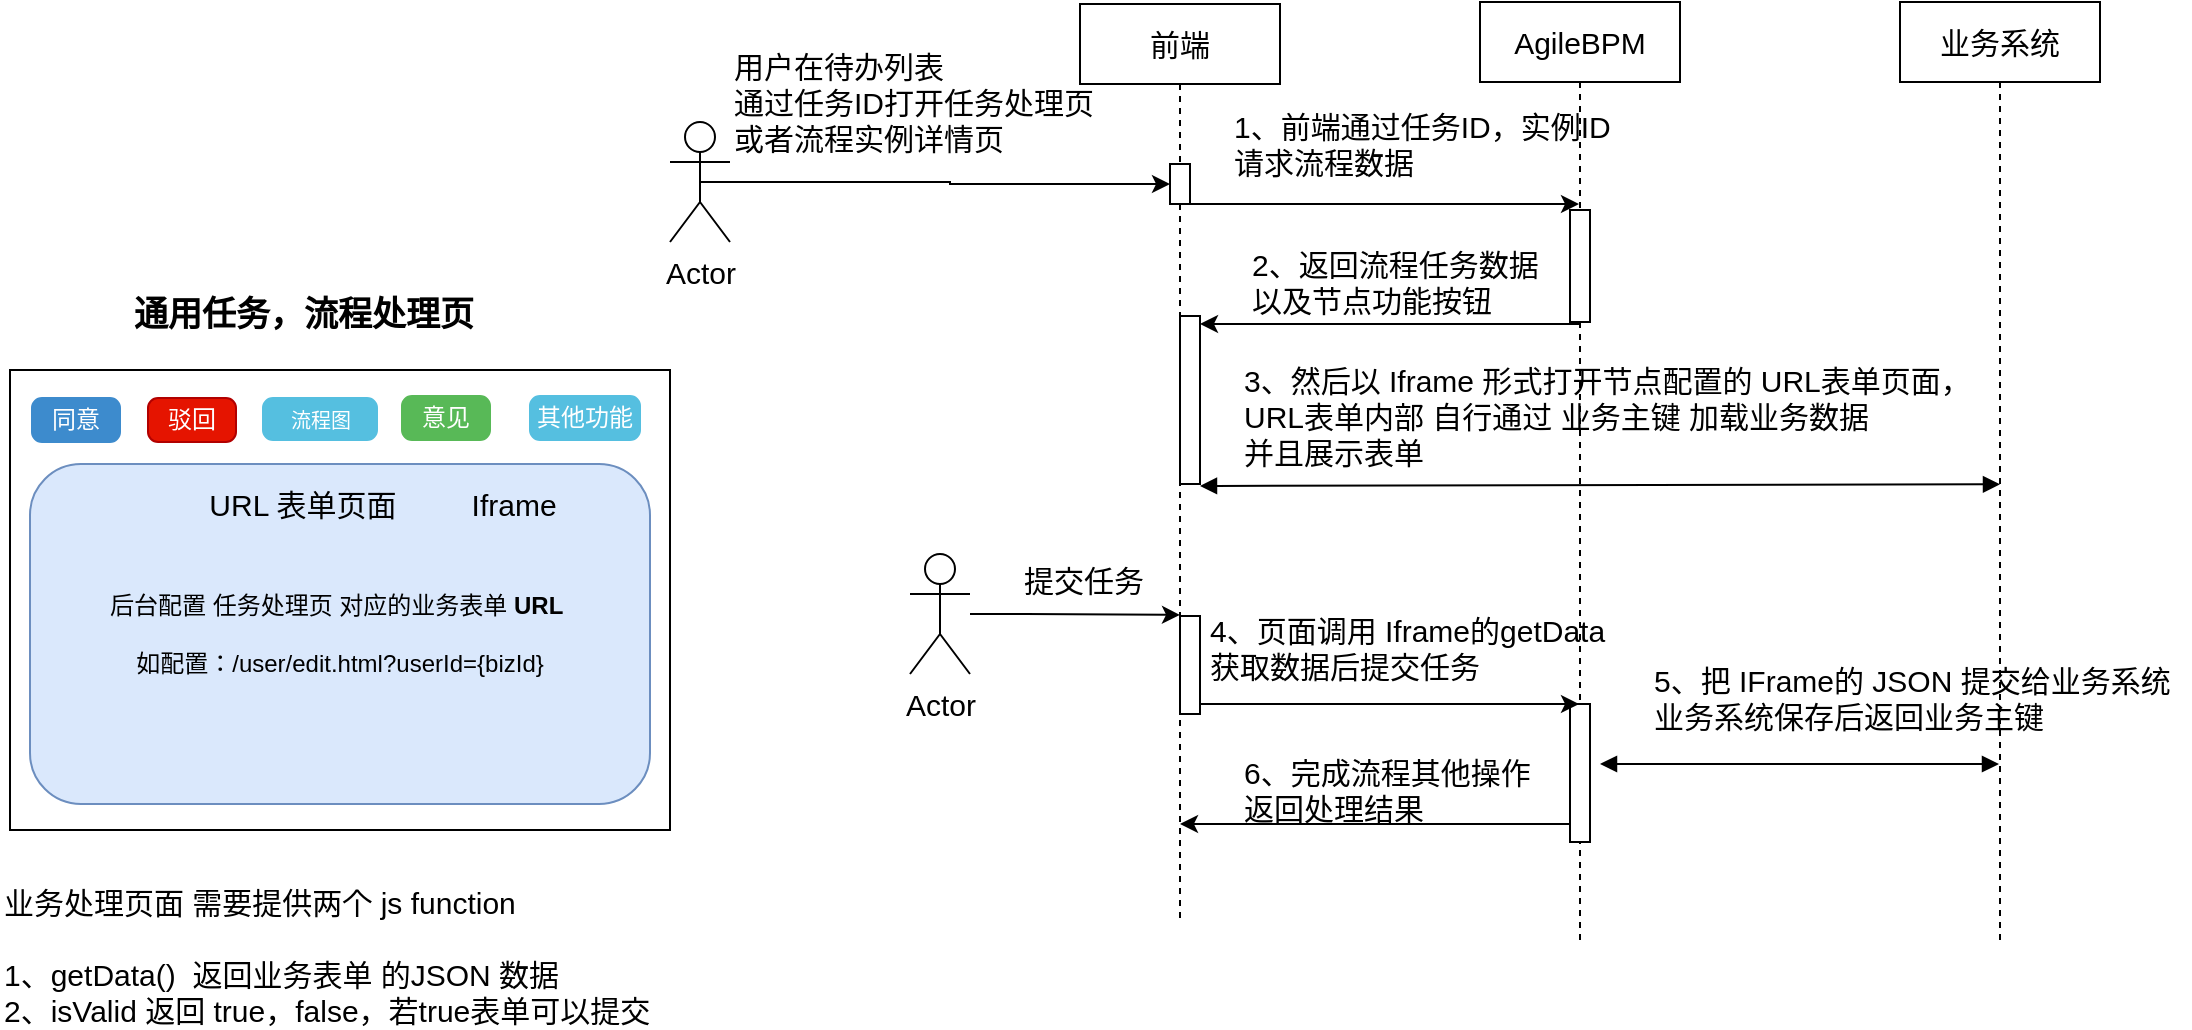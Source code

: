 <mxfile version="11.0.7" type="github"><diagram name="Page-1" id="e7e014a7-5840-1c2e-5031-d8a46d1fe8dd"><mxGraphModel dx="1269" dy="705" grid="1" gridSize="10" guides="1" tooltips="1" connect="1" arrows="1" fold="1" page="1" pageScale="1" pageWidth="1169" pageHeight="826" background="#ffffff" math="0" shadow="0"><root><mxCell id="0"/><mxCell id="1" parent="0"/><mxCell id="DzRoKbdPC8WEKwd6Y2fY-42" value="" style="rounded=0;whiteSpace=wrap;html=1;" vertex="1" parent="1"><mxGeometry x="40" y="303" width="330" height="230" as="geometry"/></mxCell><mxCell id="DzRoKbdPC8WEKwd6Y2fY-43" value="&lt;b&gt;&lt;font style=&quot;font-size: 17px&quot;&gt;通用任务，流程处理页&lt;/font&gt;&lt;/b&gt;" style="text;html=1;resizable=0;points=[];autosize=1;align=left;verticalAlign=top;spacingTop=-4;" vertex="1" parent="1"><mxGeometry x="100" y="263" width="190" height="20" as="geometry"/></mxCell><mxCell id="DzRoKbdPC8WEKwd6Y2fY-45" value="后台配置 任务处理页 对应的业务表单&lt;b&gt; URL&amp;nbsp;&lt;/b&gt;&lt;br&gt;&lt;br&gt;如配置：/user/edit.html?userId={bizId}" style="rounded=1;whiteSpace=wrap;html=1;fillColor=#dae8fc;strokeColor=#6c8ebf;" vertex="1" parent="1"><mxGeometry x="50" y="350" width="310" height="170" as="geometry"/></mxCell><mxCell id="DzRoKbdPC8WEKwd6Y2fY-52" value="业务处理页面 需要提供两个 js function&lt;br style=&quot;font-size: 15px;&quot;&gt;&lt;br style=&quot;font-size: 15px;&quot;&gt;1、getData()&amp;nbsp; 返回业务表单 的JSON 数据&lt;br style=&quot;font-size: 15px;&quot;&gt;2、isValid 返回 true，false，若true表单可以提交" style="text;html=1;resizable=0;points=[];autosize=1;align=left;verticalAlign=middle;spacingTop=-4;fontSize=15;" vertex="1" parent="1"><mxGeometry x="35" y="568" width="270" height="60" as="geometry"/></mxCell><mxCell id="DzRoKbdPC8WEKwd6Y2fY-61" value="" style="group" vertex="1" connectable="0" parent="1"><mxGeometry x="51" y="315" width="304" height="24" as="geometry"/></mxCell><mxCell id="DzRoKbdPC8WEKwd6Y2fY-54" value="其他功能" style="html=1;shadow=0;dashed=0;shape=mxgraph.bootstrap.rrect;rSize=5;fillColor=#55BFE0;align=center;strokeColor=#55BFE0;fontColor=#ffffff;fontSize=12;whiteSpace=wrap;" vertex="1" parent="DzRoKbdPC8WEKwd6Y2fY-61"><mxGeometry x="249" y="1" width="55" height="22" as="geometry"/></mxCell><mxCell id="DzRoKbdPC8WEKwd6Y2fY-56" value="驳回" style="html=1;shadow=0;dashed=0;shape=mxgraph.bootstrap.rrect;rSize=5;fillColor=#e51400;align=center;strokeColor=#B20000;fontColor=#ffffff;fontSize=12;whiteSpace=wrap;" vertex="1" parent="DzRoKbdPC8WEKwd6Y2fY-61"><mxGeometry x="58" y="2" width="44" height="22" as="geometry"/></mxCell><mxCell id="DzRoKbdPC8WEKwd6Y2fY-57" value="意见" style="html=1;shadow=0;dashed=0;shape=mxgraph.bootstrap.rrect;rSize=5;fillColor=#58B957;align=center;strokeColor=#58B957;fontColor=#ffffff;fontSize=12;whiteSpace=wrap;" vertex="1" parent="DzRoKbdPC8WEKwd6Y2fY-61"><mxGeometry x="185" y="1" width="44" height="22" as="geometry"/></mxCell><mxCell id="DzRoKbdPC8WEKwd6Y2fY-58" value="流程图" style="html=1;shadow=0;dashed=0;shape=mxgraph.bootstrap.rrect;rSize=5;fillColor=#55BFE0;align=center;strokeColor=#55BFE0;fontColor=#ffffff;fontSize=10;whiteSpace=wrap;" vertex="1" parent="DzRoKbdPC8WEKwd6Y2fY-61"><mxGeometry x="115.5" y="2" width="57" height="21" as="geometry"/></mxCell><mxCell id="DzRoKbdPC8WEKwd6Y2fY-60" value="同意" style="html=1;shadow=0;dashed=0;shape=mxgraph.bootstrap.rrect;rSize=5;fillColor=#3D8BCD;align=center;strokeColor=#3D8BCD;fontColor=#ffffff;fontSize=12;whiteSpace=wrap;" vertex="1" parent="DzRoKbdPC8WEKwd6Y2fY-61"><mxGeometry y="2" width="44" height="22" as="geometry"/></mxCell><mxCell id="DzRoKbdPC8WEKwd6Y2fY-62" value="URL 表单页面&amp;nbsp; &amp;nbsp; &amp;nbsp; &amp;nbsp; &amp;nbsp;Iframe" style="text;html=1;strokeColor=none;fillColor=none;align=center;verticalAlign=middle;whiteSpace=wrap;rounded=0;fontSize=15;" vertex="1" parent="1"><mxGeometry x="133" y="360" width="187" height="20" as="geometry"/></mxCell><mxCell id="DzRoKbdPC8WEKwd6Y2fY-70" style="edgeStyle=orthogonalEdgeStyle;rounded=0;orthogonalLoop=1;jettySize=auto;html=1;fontSize=15;" edge="1" parent="1" source="DzRoKbdPC8WEKwd6Y2fY-63" target="DzRoKbdPC8WEKwd6Y2fY-64"><mxGeometry relative="1" as="geometry"><Array as="points"><mxPoint x="725" y="220"/><mxPoint x="725" y="220"/></Array></mxGeometry></mxCell><mxCell id="DzRoKbdPC8WEKwd6Y2fY-63" value="前端" style="shape=umlLifeline;perimeter=lifelinePerimeter;whiteSpace=wrap;html=1;container=1;collapsible=0;recursiveResize=0;outlineConnect=0;fontSize=15;" vertex="1" parent="1"><mxGeometry x="575" y="120" width="100" height="460" as="geometry"/></mxCell><mxCell id="DzRoKbdPC8WEKwd6Y2fY-71" value="" style="html=1;points=[];perimeter=orthogonalPerimeter;fontSize=15;" vertex="1" parent="DzRoKbdPC8WEKwd6Y2fY-63"><mxGeometry x="45" y="80" width="10" height="20" as="geometry"/></mxCell><mxCell id="DzRoKbdPC8WEKwd6Y2fY-77" value="" style="html=1;points=[];perimeter=orthogonalPerimeter;fontSize=15;" vertex="1" parent="DzRoKbdPC8WEKwd6Y2fY-63"><mxGeometry x="50" y="156" width="10" height="84" as="geometry"/></mxCell><mxCell id="DzRoKbdPC8WEKwd6Y2fY-84" value="" style="endArrow=block;startArrow=block;endFill=1;startFill=1;html=1;fontSize=15;entryX=0.5;entryY=0.512;entryDx=0;entryDy=0;entryPerimeter=0;" edge="1" parent="DzRoKbdPC8WEKwd6Y2fY-63" target="DzRoKbdPC8WEKwd6Y2fY-65"><mxGeometry width="160" relative="1" as="geometry"><mxPoint x="60" y="241" as="sourcePoint"/><mxPoint x="220" y="241" as="targetPoint"/></mxGeometry></mxCell><mxCell id="DzRoKbdPC8WEKwd6Y2fY-92" value="" style="html=1;points=[];perimeter=orthogonalPerimeter;fontSize=15;" vertex="1" parent="DzRoKbdPC8WEKwd6Y2fY-63"><mxGeometry x="50" y="306" width="10" height="49" as="geometry"/></mxCell><mxCell id="DzRoKbdPC8WEKwd6Y2fY-64" value="AgileBPM" style="shape=umlLifeline;perimeter=lifelinePerimeter;whiteSpace=wrap;html=1;container=1;collapsible=0;recursiveResize=0;outlineConnect=0;fontSize=15;" vertex="1" parent="1"><mxGeometry x="775" y="119" width="100" height="471" as="geometry"/></mxCell><mxCell id="DzRoKbdPC8WEKwd6Y2fY-73" value="" style="html=1;points=[];perimeter=orthogonalPerimeter;fontSize=15;" vertex="1" parent="DzRoKbdPC8WEKwd6Y2fY-64"><mxGeometry x="45" y="104" width="10" height="56" as="geometry"/></mxCell><mxCell id="DzRoKbdPC8WEKwd6Y2fY-95" value="" style="html=1;points=[];perimeter=orthogonalPerimeter;fontSize=15;" vertex="1" parent="DzRoKbdPC8WEKwd6Y2fY-64"><mxGeometry x="45" y="351" width="10" height="69" as="geometry"/></mxCell><mxCell id="DzRoKbdPC8WEKwd6Y2fY-97" value="" style="endArrow=block;startArrow=block;endFill=1;startFill=1;html=1;fontSize=15;" edge="1" parent="DzRoKbdPC8WEKwd6Y2fY-64" target="DzRoKbdPC8WEKwd6Y2fY-65"><mxGeometry width="160" relative="1" as="geometry"><mxPoint x="60" y="381" as="sourcePoint"/><mxPoint x="220" y="381" as="targetPoint"/></mxGeometry></mxCell><mxCell id="DzRoKbdPC8WEKwd6Y2fY-65" value="业务系统" style="shape=umlLifeline;perimeter=lifelinePerimeter;whiteSpace=wrap;html=1;container=1;collapsible=0;recursiveResize=0;outlineConnect=0;fontSize=15;" vertex="1" parent="1"><mxGeometry x="985" y="119" width="100" height="471" as="geometry"/></mxCell><mxCell id="DzRoKbdPC8WEKwd6Y2fY-67" style="edgeStyle=orthogonalEdgeStyle;rounded=0;orthogonalLoop=1;jettySize=auto;html=1;fontSize=15;entryX=0;entryY=0.5;entryDx=0;entryDy=0;entryPerimeter=0;exitX=0.5;exitY=0.5;exitDx=0;exitDy=0;exitPerimeter=0;" edge="1" parent="1" source="DzRoKbdPC8WEKwd6Y2fY-66" target="DzRoKbdPC8WEKwd6Y2fY-71"><mxGeometry relative="1" as="geometry"><mxPoint x="540" y="210" as="targetPoint"/><mxPoint x="468" y="210" as="sourcePoint"/></mxGeometry></mxCell><mxCell id="DzRoKbdPC8WEKwd6Y2fY-66" value="Actor" style="shape=umlActor;verticalLabelPosition=bottom;labelBackgroundColor=#ffffff;verticalAlign=top;html=1;fontSize=15;" vertex="1" parent="1"><mxGeometry x="370" y="179" width="30" height="60" as="geometry"/></mxCell><mxCell id="DzRoKbdPC8WEKwd6Y2fY-68" value="用户在待办列表&lt;br&gt;通过任务ID打开任务处理页&lt;br&gt;或者流程实例详情页" style="text;html=1;resizable=0;points=[];autosize=1;align=left;verticalAlign=top;spacingTop=-4;fontSize=15;" vertex="1" parent="1"><mxGeometry x="400" y="140" width="200" height="60" as="geometry"/></mxCell><mxCell id="DzRoKbdPC8WEKwd6Y2fY-72" value="1、前端通过任务ID，实例ID &lt;br&gt;请求流程数据" style="text;html=1;resizable=0;points=[];autosize=1;align=left;verticalAlign=top;spacingTop=-4;fontSize=15;" vertex="1" parent="1"><mxGeometry x="650" y="170" width="210" height="40" as="geometry"/></mxCell><mxCell id="DzRoKbdPC8WEKwd6Y2fY-74" style="edgeStyle=orthogonalEdgeStyle;rounded=0;orthogonalLoop=1;jettySize=auto;html=1;fontSize=15;" edge="1" parent="1" source="DzRoKbdPC8WEKwd6Y2fY-73"><mxGeometry relative="1" as="geometry"><mxPoint x="635" y="280" as="targetPoint"/><Array as="points"><mxPoint x="825" y="280"/></Array></mxGeometry></mxCell><mxCell id="DzRoKbdPC8WEKwd6Y2fY-76" value="2、返回流程任务数据&lt;br&gt;以及节点功能按钮" style="text;html=1;resizable=0;points=[];autosize=1;align=left;verticalAlign=top;spacingTop=-4;fontSize=15;" vertex="1" parent="1"><mxGeometry x="659" y="239" width="160" height="40" as="geometry"/></mxCell><mxCell id="DzRoKbdPC8WEKwd6Y2fY-81" value="3、然后以 Iframe 形式打开节点配置的 URL表单页面，&lt;br&gt;URL表单内部 自行通过 业务主键 加载业务数据&lt;br&gt;并且展示表单" style="text;html=1;resizable=0;points=[];autosize=1;align=left;verticalAlign=top;spacingTop=-4;fontSize=15;" vertex="1" parent="1"><mxGeometry x="655" y="297" width="380" height="60" as="geometry"/></mxCell><mxCell id="DzRoKbdPC8WEKwd6Y2fY-90" style="edgeStyle=orthogonalEdgeStyle;rounded=0;orthogonalLoop=1;jettySize=auto;html=1;entryX=0.5;entryY=0.664;entryDx=0;entryDy=0;entryPerimeter=0;fontSize=15;" edge="1" parent="1" source="DzRoKbdPC8WEKwd6Y2fY-85" target="DzRoKbdPC8WEKwd6Y2fY-63"><mxGeometry relative="1" as="geometry"/></mxCell><mxCell id="DzRoKbdPC8WEKwd6Y2fY-85" value="Actor" style="shape=umlActor;verticalLabelPosition=bottom;labelBackgroundColor=#ffffff;verticalAlign=top;html=1;fontSize=15;" vertex="1" parent="1"><mxGeometry x="490" y="395" width="30" height="60" as="geometry"/></mxCell><mxCell id="DzRoKbdPC8WEKwd6Y2fY-91" value="提交任务" style="text;html=1;resizable=0;points=[];autosize=1;align=left;verticalAlign=top;spacingTop=-4;fontSize=15;" vertex="1" parent="1"><mxGeometry x="545" y="397" width="80" height="20" as="geometry"/></mxCell><mxCell id="DzRoKbdPC8WEKwd6Y2fY-93" style="edgeStyle=orthogonalEdgeStyle;rounded=0;orthogonalLoop=1;jettySize=auto;html=1;fontSize=15;" edge="1" parent="1" source="DzRoKbdPC8WEKwd6Y2fY-92" target="DzRoKbdPC8WEKwd6Y2fY-64"><mxGeometry relative="1" as="geometry"><mxPoint x="815" y="449.5" as="targetPoint"/><Array as="points"><mxPoint x="685" y="470"/><mxPoint x="685" y="470"/></Array></mxGeometry></mxCell><mxCell id="DzRoKbdPC8WEKwd6Y2fY-94" value="4、页面调用 Iframe的getData&lt;br&gt;获取数据后提交任务" style="text;html=1;resizable=0;points=[];autosize=1;align=left;verticalAlign=top;spacingTop=-4;fontSize=15;" vertex="1" parent="1"><mxGeometry x="638" y="422" width="210" height="40" as="geometry"/></mxCell><mxCell id="DzRoKbdPC8WEKwd6Y2fY-98" value="5、把 IFrame的 JSON 提交给业务系统&lt;br&gt;业务系统保存后返回业务主键" style="text;html=1;resizable=0;points=[];autosize=1;align=left;verticalAlign=top;spacingTop=-4;fontSize=15;" vertex="1" parent="1"><mxGeometry x="860" y="447" width="270" height="40" as="geometry"/></mxCell><mxCell id="DzRoKbdPC8WEKwd6Y2fY-99" style="edgeStyle=orthogonalEdgeStyle;rounded=0;orthogonalLoop=1;jettySize=auto;html=1;fontSize=15;" edge="1" parent="1" source="DzRoKbdPC8WEKwd6Y2fY-95" target="DzRoKbdPC8WEKwd6Y2fY-63"><mxGeometry relative="1" as="geometry"><Array as="points"><mxPoint x="695" y="530"/><mxPoint x="695" y="530"/></Array></mxGeometry></mxCell><mxCell id="DzRoKbdPC8WEKwd6Y2fY-100" value="6、完成流程其他操作&lt;br&gt;返回处理结果" style="text;html=1;resizable=0;points=[];autosize=1;align=left;verticalAlign=top;spacingTop=-4;fontSize=15;" vertex="1" parent="1"><mxGeometry x="655" y="493" width="160" height="40" as="geometry"/></mxCell></root></mxGraphModel></diagram></mxfile>